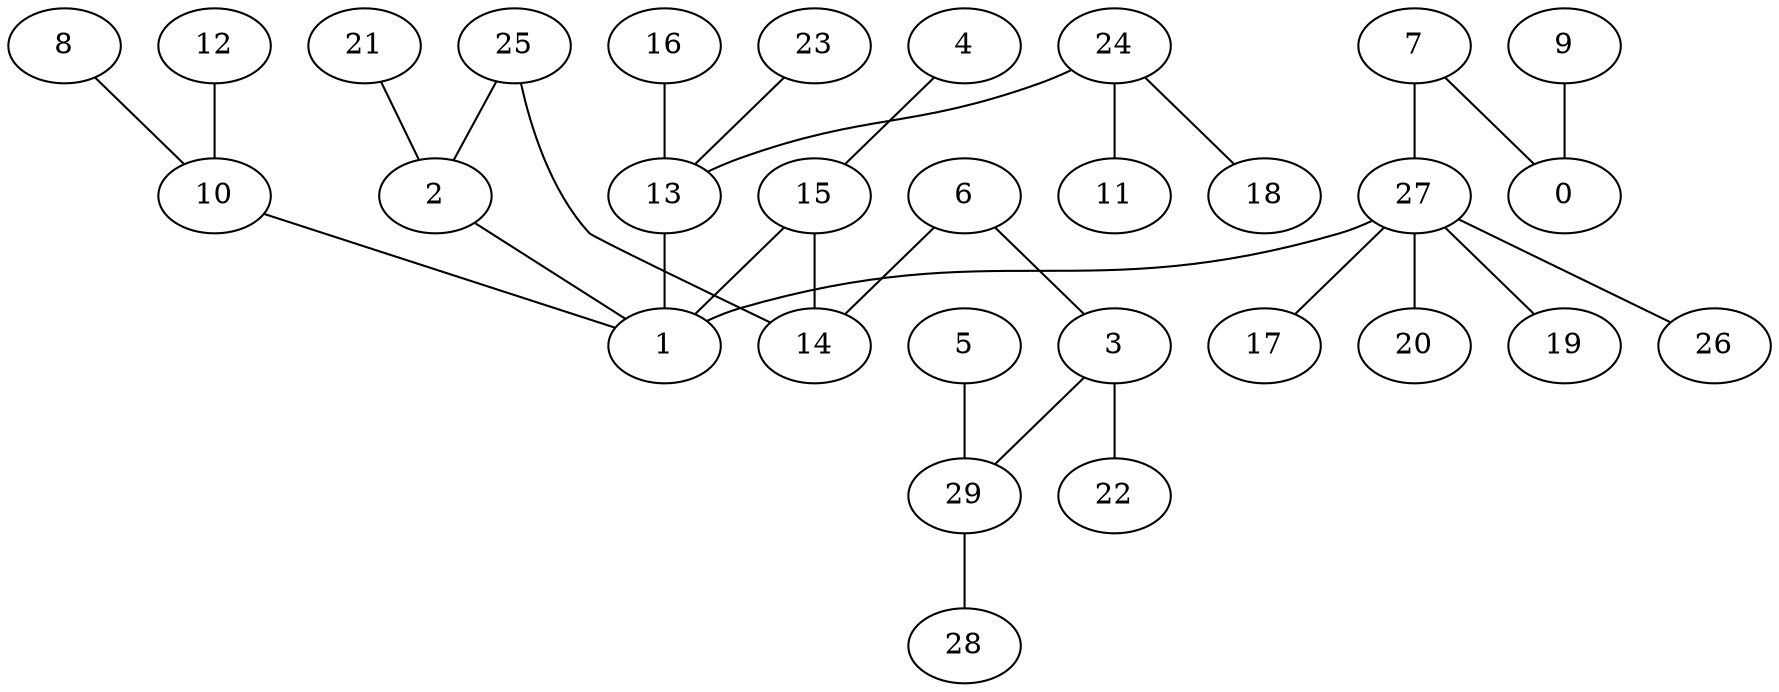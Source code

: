 digraph GG_graph {

subgraph G_graph {
edge [color = black]
"12" -> "10" [dir = none]
"4" -> "15" [dir = none]
"8" -> "10" [dir = none]
"15" -> "14" [dir = none]
"15" -> "1" [dir = none]
"13" -> "1" [dir = none]
"29" -> "28" [dir = none]
"27" -> "17" [dir = none]
"27" -> "20" [dir = none]
"27" -> "19" [dir = none]
"27" -> "26" [dir = none]
"27" -> "1" [dir = none]
"9" -> "0" [dir = none]
"10" -> "1" [dir = none]
"7" -> "0" [dir = none]
"7" -> "27" [dir = none]
"6" -> "3" [dir = none]
"6" -> "14" [dir = none]
"3" -> "22" [dir = none]
"3" -> "29" [dir = none]
"16" -> "13" [dir = none]
"24" -> "11" [dir = none]
"24" -> "18" [dir = none]
"24" -> "13" [dir = none]
"23" -> "13" [dir = none]
"21" -> "2" [dir = none]
"2" -> "1" [dir = none]
"25" -> "2" [dir = none]
"5" -> "29" [dir = none]
"25" -> "14" [dir = none]
}

}
